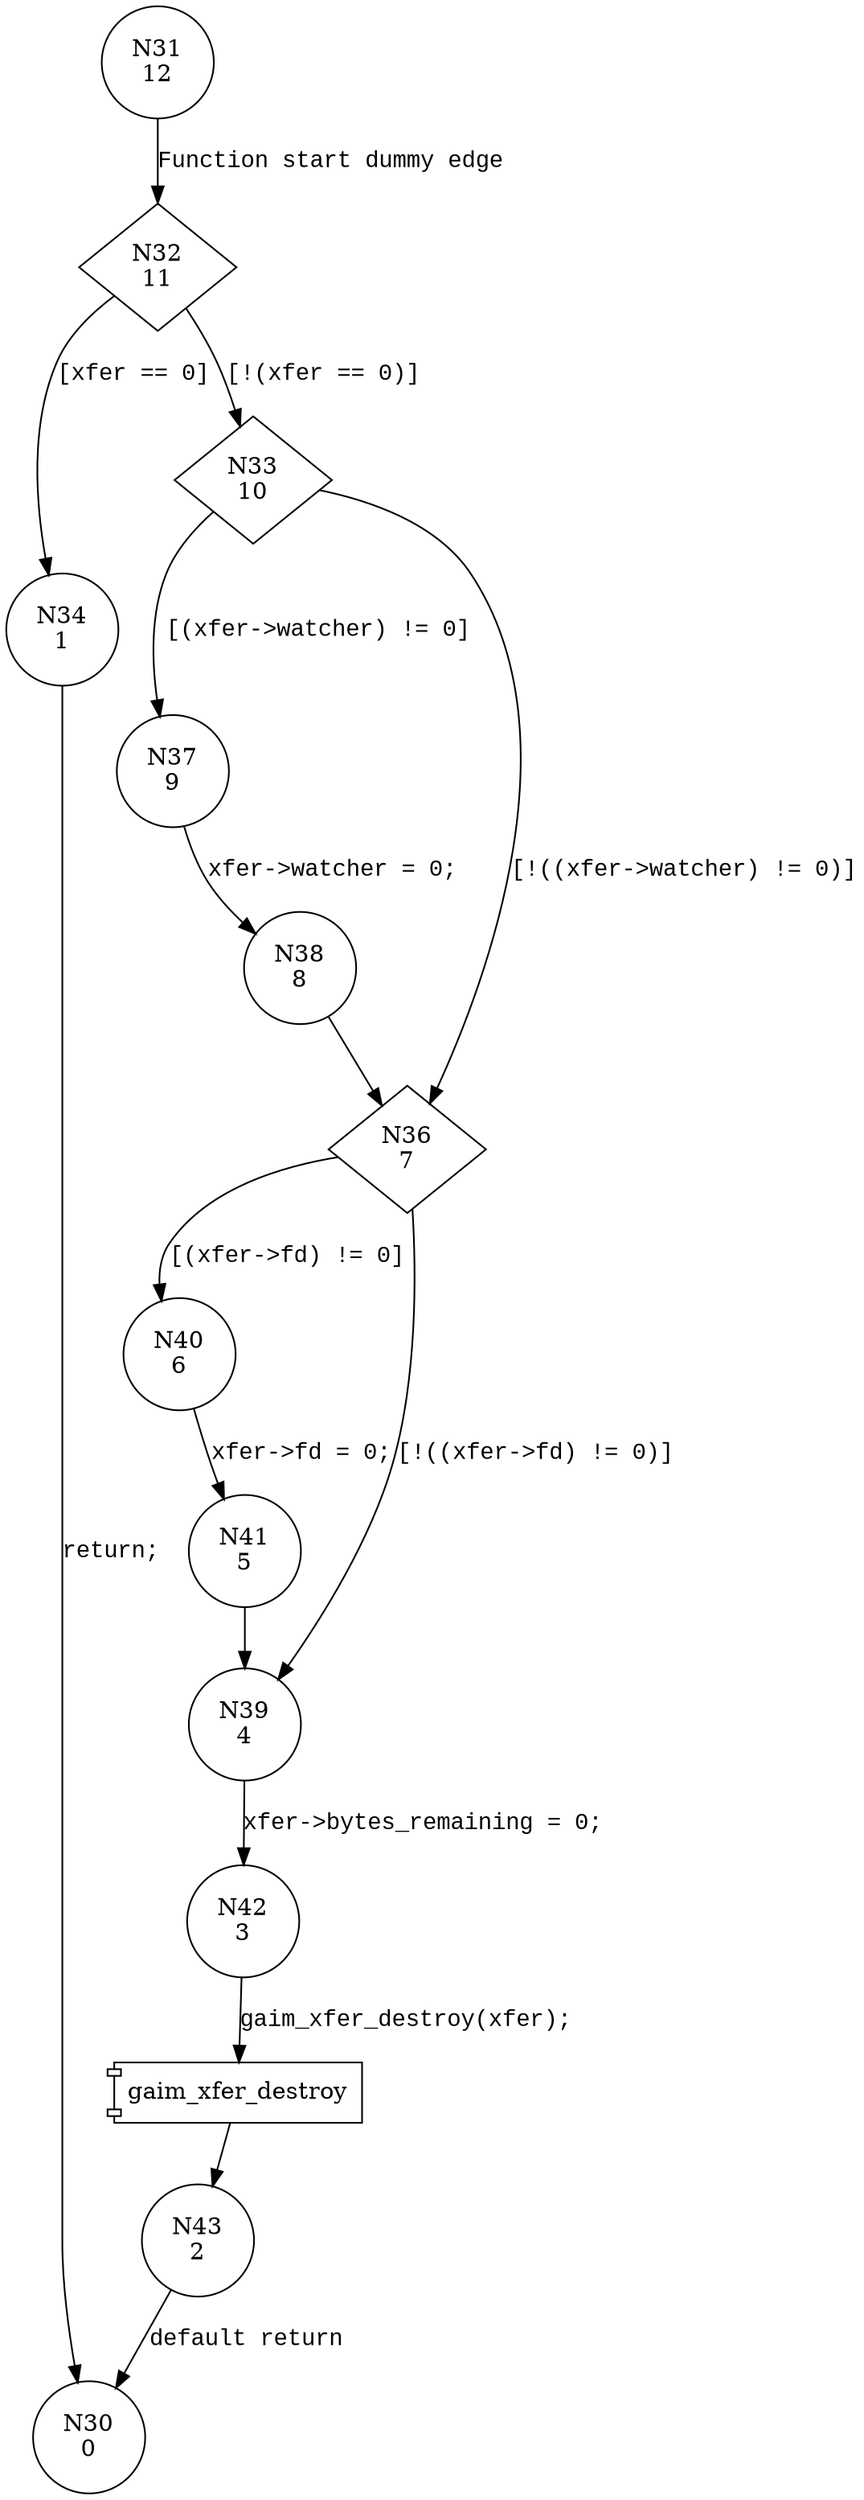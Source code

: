 digraph gaim_xfer_cancel {
31 [shape="circle" label="N31\n12"]
32 [shape="diamond" label="N32\n11"]
34 [shape="circle" label="N34\n1"]
33 [shape="diamond" label="N33\n10"]
37 [shape="circle" label="N37\n9"]
36 [shape="diamond" label="N36\n7"]
40 [shape="circle" label="N40\n6"]
39 [shape="circle" label="N39\n4"]
42 [shape="circle" label="N42\n3"]
43 [shape="circle" label="N43\n2"]
41 [shape="circle" label="N41\n5"]
38 [shape="circle" label="N38\n8"]
30 [shape="circle" label="N30\n0"]
31 -> 32 [label="Function start dummy edge" fontname="Courier New"]
32 -> 34 [label="[xfer == 0]" fontname="Courier New"]
32 -> 33 [label="[!(xfer == 0)]" fontname="Courier New"]
33 -> 37 [label="[(xfer->watcher) != 0]" fontname="Courier New"]
33 -> 36 [label="[!((xfer->watcher) != 0)]" fontname="Courier New"]
36 -> 40 [label="[(xfer->fd) != 0]" fontname="Courier New"]
36 -> 39 [label="[!((xfer->fd) != 0)]" fontname="Courier New"]
39 -> 42 [label="xfer->bytes_remaining = 0;" fontname="Courier New"]
100002 [shape="component" label="gaim_xfer_destroy"]
42 -> 100002 [label="gaim_xfer_destroy(xfer);" fontname="Courier New"]
100002 -> 43 [label="" fontname="Courier New"]
40 -> 41 [label="xfer->fd = 0;" fontname="Courier New"]
37 -> 38 [label="xfer->watcher = 0;" fontname="Courier New"]
34 -> 30 [label="return;" fontname="Courier New"]
43 -> 30 [label="default return" fontname="Courier New"]
41 -> 39 [label="" fontname="Courier New"]
38 -> 36 [label="" fontname="Courier New"]
}